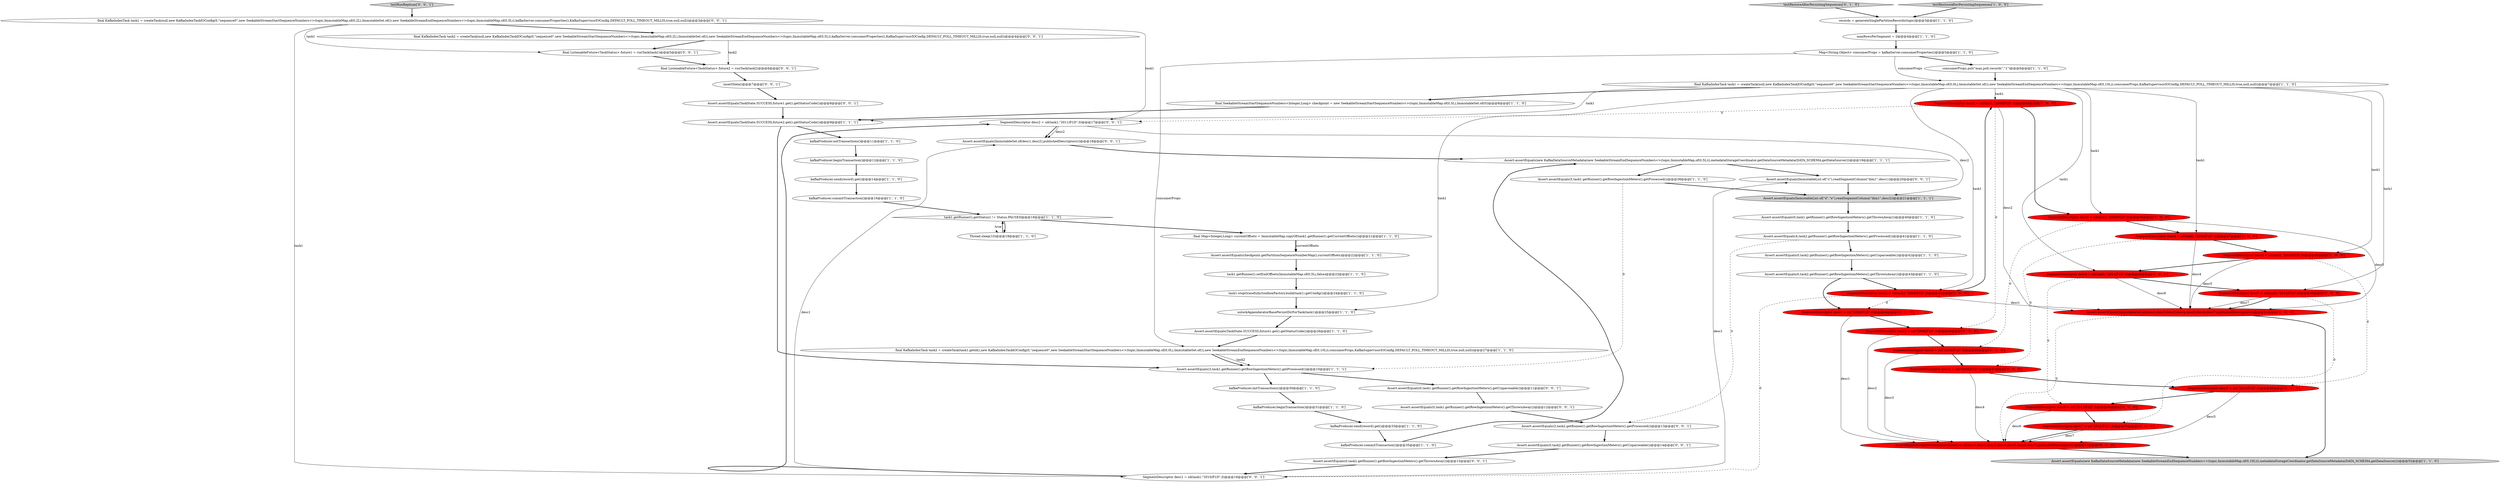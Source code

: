 digraph {
39 [style = filled, label = "SegmentDescriptor desc5 = sd(task1,\"2010/P1D\",0)@@@48@@@['1', '0', '0']", fillcolor = red, shape = ellipse image = "AAA1AAABBB1BBB"];
58 [style = filled, label = "Assert.assertEquals(ImmutableSet.of(desc1,desc2),publishedDescriptors())@@@18@@@['0', '0', '1']", fillcolor = white, shape = ellipse image = "AAA0AAABBB3BBB"];
1 [style = filled, label = "Assert.assertEquals(ImmutableList.of(\"d\",\"e\"),readSegmentColumn(\"dim1\",desc2))@@@21@@@['1', '1', '1']", fillcolor = lightgray, shape = ellipse image = "AAA0AAABBB1BBB"];
4 [style = filled, label = "final KafkaIndexTask task2 = createTask(task1.getId(),new KafkaIndexTaskIOConfig(0,\"sequence0\",new SeekableStreamStartSequenceNumbers<>(topic,ImmutableMap.of(0,0L),ImmutableSet.of()),new SeekableStreamEndSequenceNumbers<>(topic,ImmutableMap.of(0,10L)),consumerProps,KafkaSupervisorIOConfig.DEFAULT_POLL_TIMEOUT_MILLIS,true,null,null))@@@27@@@['1', '1', '0']", fillcolor = white, shape = ellipse image = "AAA0AAABBB1BBB"];
19 [style = filled, label = "kafkaProducer.beginTransaction()@@@31@@@['1', '1', '0']", fillcolor = white, shape = ellipse image = "AAA0AAABBB1BBB"];
0 [style = filled, label = "kafkaProducer.commitTransaction()@@@16@@@['1', '1', '0']", fillcolor = white, shape = ellipse image = "AAA0AAABBB1BBB"];
55 [style = filled, label = "Assert.assertEquals(0,task1.getRunner().getRowIngestionMeters().getUnparseable())@@@11@@@['0', '0', '1']", fillcolor = white, shape = ellipse image = "AAA0AAABBB3BBB"];
62 [style = filled, label = "Assert.assertEquals(0,task2.getRunner().getRowIngestionMeters().getUnparseable())@@@14@@@['0', '0', '1']", fillcolor = white, shape = ellipse image = "AAA0AAABBB3BBB"];
65 [style = filled, label = "Assert.assertEquals(ImmutableList.of(\"c\"),readSegmentColumn(\"dim1\",desc1))@@@20@@@['0', '0', '1']", fillcolor = white, shape = ellipse image = "AAA0AAABBB3BBB"];
52 [style = filled, label = "Assert.assertEquals(3,task2.getRunner().getRowIngestionMeters().getProcessed())@@@13@@@['0', '0', '1']", fillcolor = white, shape = ellipse image = "AAA0AAABBB3BBB"];
59 [style = filled, label = "Assert.assertEquals(0,task1.getRunner().getRowIngestionMeters().getThrownAway())@@@12@@@['0', '0', '1']", fillcolor = white, shape = ellipse image = "AAA0AAABBB3BBB"];
11 [style = filled, label = "unlockAppenderatorBasePersistDirForTask(task1)@@@25@@@['1', '1', '0']", fillcolor = white, shape = ellipse image = "AAA0AAABBB1BBB"];
10 [style = filled, label = "kafkaProducer.send(record).get()@@@33@@@['1', '1', '0']", fillcolor = white, shape = ellipse image = "AAA0AAABBB1BBB"];
34 [style = filled, label = "task1.getRunner().getStatus() != Status.PAUSED@@@18@@@['1', '1', '0']", fillcolor = white, shape = diamond image = "AAA0AAABBB1BBB"];
42 [style = filled, label = "SegmentDescriptor desc2 = sd(\"2008/P1D\",1)@@@45@@@['0', '1', '0']", fillcolor = red, shape = ellipse image = "AAA1AAABBB2BBB"];
14 [style = filled, label = "final SeekableStreamStartSequenceNumbers<Integer,Long> checkpoint = new SeekableStreamStartSequenceNumbers<>(topic,ImmutableMap.of(0,5L),ImmutableSet.of(0))@@@8@@@['1', '1', '0']", fillcolor = white, shape = ellipse image = "AAA0AAABBB1BBB"];
8 [style = filled, label = "Assert.assertEquals(3,task1.getRunner().getRowIngestionMeters().getProcessed())@@@10@@@['1', '1', '1']", fillcolor = white, shape = ellipse image = "AAA0AAABBB1BBB"];
6 [style = filled, label = "SegmentDescriptor desc6 = sd(task1,\"2011/P1D\",0)@@@49@@@['1', '0', '0']", fillcolor = red, shape = ellipse image = "AAA1AAABBB1BBB"];
27 [style = filled, label = "kafkaProducer.beginTransaction()@@@12@@@['1', '1', '0']", fillcolor = white, shape = ellipse image = "AAA0AAABBB1BBB"];
36 [style = filled, label = "records = generateSinglePartitionRecords(topic)@@@3@@@['1', '1', '0']", fillcolor = white, shape = ellipse image = "AAA0AAABBB1BBB"];
31 [style = filled, label = "SegmentDescriptor desc4 = sd(task1,\"2009/P1D\",1)@@@47@@@['1', '0', '0']", fillcolor = red, shape = ellipse image = "AAA1AAABBB1BBB"];
61 [style = filled, label = "insertData()@@@7@@@['0', '0', '1']", fillcolor = white, shape = ellipse image = "AAA0AAABBB3BBB"];
66 [style = filled, label = "SegmentDescriptor desc1 = sd(task1,\"2010/P1D\",0)@@@16@@@['0', '0', '1']", fillcolor = white, shape = ellipse image = "AAA0AAABBB3BBB"];
43 [style = filled, label = "SegmentDescriptor desc6 = sd(\"2011/P1D\",0)@@@49@@@['0', '1', '0']", fillcolor = red, shape = ellipse image = "AAA1AAABBB2BBB"];
56 [style = filled, label = "final ListenableFuture<TaskStatus> future2 = runTask(task2)@@@6@@@['0', '0', '1']", fillcolor = white, shape = ellipse image = "AAA0AAABBB3BBB"];
64 [style = filled, label = "final KafkaIndexTask task2 = createTask(null,new KafkaIndexTaskIOConfig(0,\"sequence0\",new SeekableStreamStartSequenceNumbers<>(topic,ImmutableMap.of(0,2L),ImmutableSet.of()),new SeekableStreamEndSequenceNumbers<>(topic,ImmutableMap.of(0,5L)),kafkaServer.consumerProperties(),KafkaSupervisorIOConfig.DEFAULT_POLL_TIMEOUT_MILLIS,true,null,null))@@@4@@@['0', '0', '1']", fillcolor = white, shape = ellipse image = "AAA0AAABBB3BBB"];
63 [style = filled, label = "final KafkaIndexTask task1 = createTask(null,new KafkaIndexTaskIOConfig(0,\"sequence0\",new SeekableStreamStartSequenceNumbers<>(topic,ImmutableMap.of(0,2L),ImmutableSet.of()),new SeekableStreamEndSequenceNumbers<>(topic,ImmutableMap.of(0,5L)),kafkaServer.consumerProperties(),KafkaSupervisorIOConfig.DEFAULT_POLL_TIMEOUT_MILLIS,true,null,null))@@@3@@@['0', '0', '1']", fillcolor = white, shape = ellipse image = "AAA0AAABBB3BBB"];
22 [style = filled, label = "Assert.assertEquals(4,task2.getRunner().getRowIngestionMeters().getProcessed())@@@41@@@['1', '1', '0']", fillcolor = white, shape = ellipse image = "AAA0AAABBB1BBB"];
5 [style = filled, label = "maxRowsPerSegment = 2@@@4@@@['1', '1', '0']", fillcolor = white, shape = ellipse image = "AAA0AAABBB1BBB"];
53 [style = filled, label = "Assert.assertEquals(TaskState.SUCCESS,future1.get().getStatusCode())@@@8@@@['0', '0', '1']", fillcolor = white, shape = ellipse image = "AAA0AAABBB3BBB"];
45 [style = filled, label = "SegmentDescriptor desc4 = sd(\"2009/P1D\",1)@@@47@@@['0', '1', '0']", fillcolor = red, shape = ellipse image = "AAA1AAABBB2BBB"];
54 [style = filled, label = "Assert.assertEquals(0,task2.getRunner().getRowIngestionMeters().getThrownAway())@@@15@@@['0', '0', '1']", fillcolor = white, shape = ellipse image = "AAA0AAABBB3BBB"];
17 [style = filled, label = "final Map<Integer,Long> currentOffsets = ImmutableMap.copyOf(task1.getRunner().getCurrentOffsets())@@@21@@@['1', '1', '0']", fillcolor = white, shape = ellipse image = "AAA0AAABBB1BBB"];
26 [style = filled, label = "final KafkaIndexTask task1 = createTask(null,new KafkaIndexTaskIOConfig(0,\"sequence0\",new SeekableStreamStartSequenceNumbers<>(topic,ImmutableMap.of(0,0L),ImmutableSet.of()),new SeekableStreamEndSequenceNumbers<>(topic,ImmutableMap.of(0,10L)),consumerProps,KafkaSupervisorIOConfig.DEFAULT_POLL_TIMEOUT_MILLIS,true,null,null))@@@7@@@['1', '1', '0']", fillcolor = white, shape = ellipse image = "AAA0AAABBB1BBB"];
23 [style = filled, label = "kafkaProducer.initTransactions()@@@11@@@['1', '1', '0']", fillcolor = white, shape = ellipse image = "AAA0AAABBB1BBB"];
3 [style = filled, label = "task1.stopGracefully(toolboxFactory.build(task1).getConfig())@@@24@@@['1', '1', '0']", fillcolor = white, shape = ellipse image = "AAA0AAABBB1BBB"];
12 [style = filled, label = "SegmentDescriptor desc1 = sd(task1,\"2008/P1D\",0)@@@44@@@['1', '0', '0']", fillcolor = red, shape = ellipse image = "AAA1AAABBB1BBB"];
9 [style = filled, label = "Assert.assertEquals(0,task2.getRunner().getRowIngestionMeters().getUnparseable())@@@42@@@['1', '1', '0']", fillcolor = white, shape = ellipse image = "AAA0AAABBB1BBB"];
25 [style = filled, label = "Assert.assertEquals(ImmutableSet.of(desc1,desc2,desc3,desc4,desc5,desc6,desc7),publishedDescriptors())@@@51@@@['1', '0', '0']", fillcolor = red, shape = ellipse image = "AAA1AAABBB1BBB"];
29 [style = filled, label = "Map<String,Object> consumerProps = kafkaServer.consumerProperties()@@@5@@@['1', '1', '0']", fillcolor = white, shape = ellipse image = "AAA0AAABBB1BBB"];
38 [style = filled, label = "Assert.assertEquals(new KafkaDataSourceMetadata(new SeekableStreamEndSequenceNumbers<>(topic,ImmutableMap.of(0,5L))),metadataStorageCoordinator.getDataSourceMetadata(DATA_SCHEMA.getDataSource()))@@@19@@@['1', '1', '1']", fillcolor = white, shape = ellipse image = "AAA0AAABBB1BBB"];
15 [style = filled, label = "Assert.assertEquals(new KafkaDataSourceMetadata(new SeekableStreamEndSequenceNumbers<>(topic,ImmutableMap.of(0,10L))),metadataStorageCoordinator.getDataSourceMetadata(DATA_SCHEMA.getDataSource()))@@@52@@@['1', '1', '0']", fillcolor = lightgray, shape = ellipse image = "AAA0AAABBB1BBB"];
57 [style = filled, label = "SegmentDescriptor desc2 = sd(task1,\"2011/P1D\",0)@@@17@@@['0', '0', '1']", fillcolor = white, shape = ellipse image = "AAA0AAABBB3BBB"];
44 [style = filled, label = "assertEqualsExceptVersion(ImmutableList.of(desc1,desc2,desc3,desc4,desc5,desc6,desc7),publishedDescriptors())@@@51@@@['0', '1', '0']", fillcolor = red, shape = ellipse image = "AAA1AAABBB2BBB"];
37 [style = filled, label = "kafkaProducer.send(record).get()@@@14@@@['1', '1', '0']", fillcolor = white, shape = ellipse image = "AAA0AAABBB1BBB"];
32 [style = filled, label = "Assert.assertEquals(checkpoint.getPartitionSequenceNumberMap(),currentOffsets)@@@22@@@['1', '1', '0']", fillcolor = white, shape = ellipse image = "AAA0AAABBB1BBB"];
48 [style = filled, label = "SegmentDescriptor desc3 = sd(\"2009/P1D\",0)@@@46@@@['0', '1', '0']", fillcolor = red, shape = ellipse image = "AAA1AAABBB2BBB"];
21 [style = filled, label = "Assert.assertEquals(TaskState.SUCCESS,future1.get().getStatusCode())@@@26@@@['1', '1', '0']", fillcolor = white, shape = ellipse image = "AAA0AAABBB1BBB"];
16 [style = filled, label = "Assert.assertEquals(5,task1.getRunner().getRowIngestionMeters().getProcessed())@@@38@@@['1', '1', '0']", fillcolor = white, shape = ellipse image = "AAA0AAABBB1BBB"];
28 [style = filled, label = "Assert.assertEquals(0,task2.getRunner().getRowIngestionMeters().getThrownAway())@@@43@@@['1', '1', '0']", fillcolor = white, shape = ellipse image = "AAA0AAABBB1BBB"];
20 [style = filled, label = "SegmentDescriptor desc2 = sd(task1,\"2008/P1D\",1)@@@45@@@['1', '0', '0']", fillcolor = red, shape = ellipse image = "AAA1AAABBB1BBB"];
41 [style = filled, label = "SegmentDescriptor desc3 = sd(task1,\"2009/P1D\",0)@@@46@@@['1', '0', '0']", fillcolor = red, shape = ellipse image = "AAA1AAABBB1BBB"];
51 [style = filled, label = "final ListenableFuture<TaskStatus> future1 = runTask(task1)@@@5@@@['0', '0', '1']", fillcolor = white, shape = ellipse image = "AAA0AAABBB3BBB"];
18 [style = filled, label = "SegmentDescriptor desc7 = sd(task1,\"2012/P1D\",0)@@@50@@@['1', '0', '0']", fillcolor = red, shape = ellipse image = "AAA1AAABBB1BBB"];
60 [style = filled, label = "testRunReplicas['0', '0', '1']", fillcolor = lightgray, shape = diamond image = "AAA0AAABBB3BBB"];
24 [style = filled, label = "Thread.sleep(10)@@@19@@@['1', '1', '0']", fillcolor = white, shape = ellipse image = "AAA0AAABBB1BBB"];
49 [style = filled, label = "SegmentDescriptor desc1 = sd(\"2008/P1D\",0)@@@44@@@['0', '1', '0']", fillcolor = red, shape = ellipse image = "AAA1AAABBB2BBB"];
30 [style = filled, label = "Assert.assertEquals(TaskState.SUCCESS,future2.get().getStatusCode())@@@9@@@['1', '1', '1']", fillcolor = white, shape = ellipse image = "AAA0AAABBB1BBB"];
47 [style = filled, label = "SegmentDescriptor desc7 = sd(\"2012/P1D\",0)@@@50@@@['0', '1', '0']", fillcolor = red, shape = ellipse image = "AAA1AAABBB2BBB"];
7 [style = filled, label = "testRestoreAfterPersistingSequences['1', '0', '0']", fillcolor = lightgray, shape = diamond image = "AAA0AAABBB1BBB"];
35 [style = filled, label = "kafkaProducer.initTransactions()@@@30@@@['1', '1', '0']", fillcolor = white, shape = ellipse image = "AAA0AAABBB1BBB"];
50 [style = filled, label = "testRestoreAfterPersistingSequences['0', '1', '0']", fillcolor = lightgray, shape = diamond image = "AAA0AAABBB2BBB"];
46 [style = filled, label = "SegmentDescriptor desc5 = sd(\"2010/P1D\",0)@@@48@@@['0', '1', '0']", fillcolor = red, shape = ellipse image = "AAA1AAABBB2BBB"];
2 [style = filled, label = "consumerProps.put(\"max.poll.records\",\"1\")@@@6@@@['1', '1', '0']", fillcolor = white, shape = ellipse image = "AAA0AAABBB1BBB"];
40 [style = filled, label = "Assert.assertEquals(0,task1.getRunner().getRowIngestionMeters().getThrownAway())@@@40@@@['1', '1', '0']", fillcolor = white, shape = ellipse image = "AAA0AAABBB1BBB"];
33 [style = filled, label = "kafkaProducer.commitTransaction()@@@35@@@['1', '1', '0']", fillcolor = white, shape = ellipse image = "AAA0AAABBB1BBB"];
13 [style = filled, label = "task1.getRunner().setEndOffsets(ImmutableMap.of(0,5L),false)@@@23@@@['1', '1', '0']", fillcolor = white, shape = ellipse image = "AAA0AAABBB1BBB"];
41->25 [style = solid, label="desc3"];
37->0 [style = bold, label=""];
2->26 [style = bold, label=""];
4->8 [style = solid, label="task2"];
64->51 [style = bold, label=""];
62->54 [style = bold, label=""];
44->15 [style = bold, label=""];
45->44 [style = solid, label="desc4"];
24->34 [style = bold, label=""];
39->6 [style = bold, label=""];
42->48 [style = bold, label=""];
57->58 [style = bold, label=""];
18->25 [style = solid, label="desc7"];
22->52 [style = dashed, label="0"];
63->51 [style = solid, label="task1"];
26->39 [style = solid, label="task1"];
39->25 [style = solid, label="desc5"];
29->2 [style = bold, label=""];
34->24 [style = bold, label=""];
26->20 [style = solid, label="task1"];
34->17 [style = bold, label=""];
60->63 [style = bold, label=""];
40->22 [style = bold, label=""];
25->15 [style = bold, label=""];
4->8 [style = bold, label=""];
20->25 [style = solid, label="desc2"];
30->8 [style = bold, label=""];
41->48 [style = dashed, label="0"];
64->56 [style = solid, label="task2"];
5->29 [style = bold, label=""];
14->30 [style = bold, label=""];
57->58 [style = solid, label="desc2"];
63->57 [style = solid, label="task1"];
55->59 [style = bold, label=""];
26->11 [style = solid, label="task1"];
22->9 [style = bold, label=""];
26->14 [style = bold, label=""];
3->11 [style = bold, label=""];
29->4 [style = solid, label="consumerProps"];
43->44 [style = solid, label="desc6"];
53->30 [style = bold, label=""];
54->66 [style = bold, label=""];
12->66 [style = dashed, label="0"];
26->12 [style = solid, label="task1"];
0->34 [style = bold, label=""];
20->41 [style = bold, label=""];
43->47 [style = bold, label=""];
20->57 [style = dashed, label="0"];
38->65 [style = bold, label=""];
18->25 [style = bold, label=""];
47->44 [style = bold, label=""];
52->62 [style = bold, label=""];
45->46 [style = bold, label=""];
8->55 [style = bold, label=""];
66->57 [style = bold, label=""];
65->1 [style = bold, label=""];
66->65 [style = solid, label="desc1"];
39->46 [style = dashed, label="0"];
21->4 [style = bold, label=""];
46->43 [style = bold, label=""];
46->44 [style = solid, label="desc5"];
26->41 [style = solid, label="task1"];
34->24 [style = dotted, label="true"];
6->18 [style = bold, label=""];
11->21 [style = bold, label=""];
26->30 [style = solid, label="task1"];
28->49 [style = bold, label=""];
38->16 [style = bold, label=""];
12->25 [style = solid, label="desc1"];
12->20 [style = bold, label=""];
19->10 [style = bold, label=""];
28->12 [style = bold, label=""];
8->35 [style = bold, label=""];
17->32 [style = solid, label="currentOffsets"];
9->28 [style = bold, label=""];
58->38 [style = bold, label=""];
27->37 [style = bold, label=""];
20->42 [style = dashed, label="0"];
26->6 [style = solid, label="task1"];
16->1 [style = bold, label=""];
49->44 [style = solid, label="desc1"];
26->18 [style = solid, label="task1"];
47->44 [style = solid, label="desc7"];
36->5 [style = bold, label=""];
10->33 [style = bold, label=""];
41->31 [style = bold, label=""];
31->39 [style = bold, label=""];
6->25 [style = solid, label="desc6"];
25->44 [style = dashed, label="0"];
7->36 [style = bold, label=""];
29->26 [style = solid, label="consumerProps"];
31->25 [style = solid, label="desc4"];
49->42 [style = bold, label=""];
26->31 [style = solid, label="task1"];
18->47 [style = dashed, label="0"];
23->27 [style = bold, label=""];
1->40 [style = bold, label=""];
42->44 [style = solid, label="desc2"];
63->64 [style = bold, label=""];
6->43 [style = dashed, label="0"];
57->1 [style = solid, label="desc2"];
30->23 [style = bold, label=""];
35->19 [style = bold, label=""];
31->45 [style = dashed, label="0"];
59->52 [style = bold, label=""];
51->56 [style = bold, label=""];
48->44 [style = solid, label="desc3"];
56->61 [style = bold, label=""];
17->32 [style = bold, label=""];
66->58 [style = solid, label="desc1"];
61->53 [style = bold, label=""];
48->45 [style = bold, label=""];
13->3 [style = bold, label=""];
63->66 [style = solid, label="task1"];
50->36 [style = bold, label=""];
33->38 [style = bold, label=""];
16->8 [style = dashed, label="0"];
32->13 [style = bold, label=""];
12->49 [style = dashed, label="0"];
}

